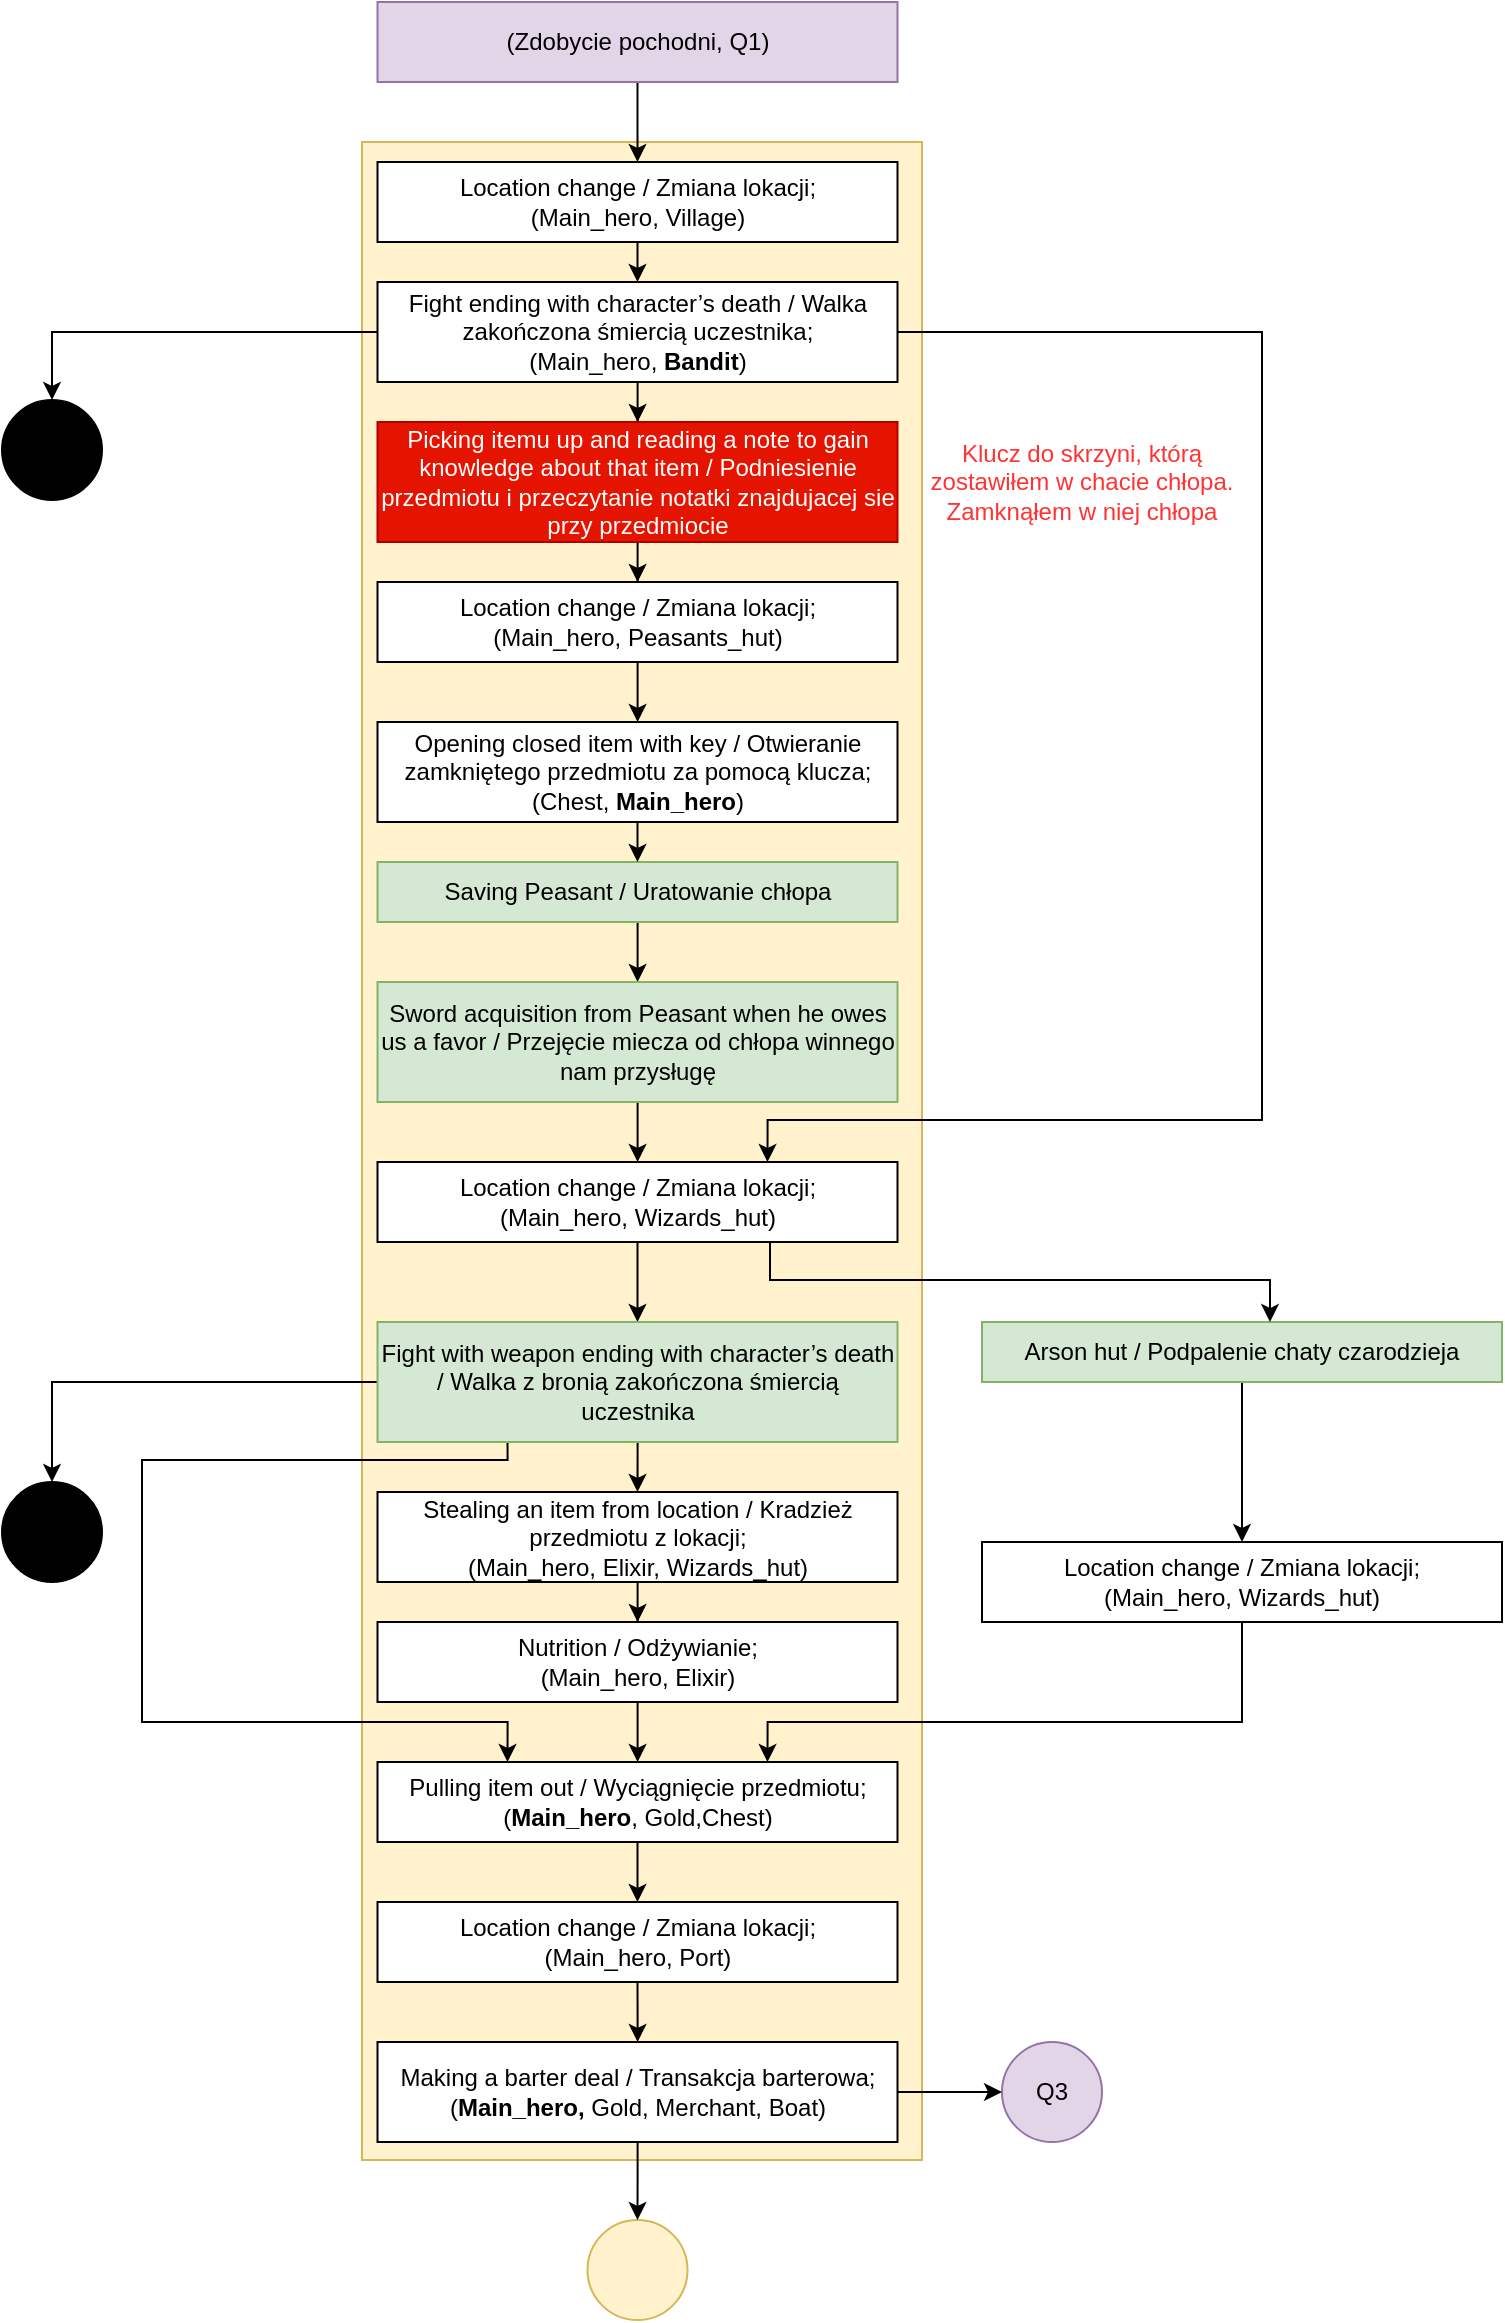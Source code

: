 <mxfile version="14.5.1" type="device"><diagram name="Strona-1" id="PNkyRw3HsYg8rFuvGoaS"><mxGraphModel dx="1086" dy="2095" grid="1" gridSize="10" guides="1" tooltips="1" connect="1" arrows="1" fold="1" page="1" pageScale="1" pageWidth="827" pageHeight="1169" math="0" shadow="0"><root><mxCell id="0"/><mxCell id="1" parent="0"/><mxCell id="kIgCW8GHjUs7GYbLNcyb-100" value="" style="rounded=0;whiteSpace=wrap;html=1;glass=0;strokeColor=#d6b656;fillColor=#fff2cc;" parent="1" vertex="1"><mxGeometry x="230" y="-1099" width="280" height="1009" as="geometry"/></mxCell><mxCell id="kIgCW8GHjUs7GYbLNcyb-101" style="edgeStyle=orthogonalEdgeStyle;rounded=0;orthogonalLoop=1;jettySize=auto;html=1;exitX=0.5;exitY=1;exitDx=0;exitDy=0;" parent="1" source="kIgCW8GHjUs7GYbLNcyb-102" target="kIgCW8GHjUs7GYbLNcyb-104" edge="1"><mxGeometry relative="1" as="geometry"/></mxCell><mxCell id="kIgCW8GHjUs7GYbLNcyb-102" value="(Zdobycie pochodni, Q1)" style="rounded=0;whiteSpace=wrap;html=1;fillColor=#e1d5e7;strokeColor=#9673a6;" parent="1" vertex="1"><mxGeometry x="237.75" y="-1169" width="260" height="40" as="geometry"/></mxCell><mxCell id="EHAijrpnLVNCPBSq5dfU-14" style="edgeStyle=orthogonalEdgeStyle;rounded=0;orthogonalLoop=1;jettySize=auto;html=1;exitX=0.5;exitY=1;exitDx=0;exitDy=0;entryX=0.5;entryY=0;entryDx=0;entryDy=0;" parent="1" source="kIgCW8GHjUs7GYbLNcyb-104" target="kIgCW8GHjUs7GYbLNcyb-110" edge="1"><mxGeometry relative="1" as="geometry"/></mxCell><mxCell id="kIgCW8GHjUs7GYbLNcyb-104" value="Location change / Zmiana lokacji;&lt;br&gt;(Main_hero, Village)&lt;br&gt;&lt;span id=&quot;docs-internal-guid-80d11d3c-7fff-467b-9088-28576675106a&quot;&gt;&lt;/span&gt;" style="rounded=0;whiteSpace=wrap;html=1;" parent="1" vertex="1"><mxGeometry x="237.75" y="-1089" width="260" height="40" as="geometry"/></mxCell><mxCell id="EHAijrpnLVNCPBSq5dfU-12" style="edgeStyle=orthogonalEdgeStyle;rounded=0;orthogonalLoop=1;jettySize=auto;html=1;entryX=0.5;entryY=0;entryDx=0;entryDy=0;" parent="1" source="kIgCW8GHjUs7GYbLNcyb-110" target="kIgCW8GHjUs7GYbLNcyb-111" edge="1"><mxGeometry relative="1" as="geometry"/></mxCell><mxCell id="cTQU_-x6_LIw6cRnJF_x-6" style="edgeStyle=orthogonalEdgeStyle;rounded=0;orthogonalLoop=1;jettySize=auto;html=1;exitX=1;exitY=0.5;exitDx=0;exitDy=0;entryX=0.75;entryY=0;entryDx=0;entryDy=0;" parent="1" source="kIgCW8GHjUs7GYbLNcyb-110" target="EHAijrpnLVNCPBSq5dfU-22" edge="1"><mxGeometry relative="1" as="geometry"><Array as="points"><mxPoint x="680" y="-1004"/><mxPoint x="680" y="-610"/><mxPoint x="433" y="-610"/></Array></mxGeometry></mxCell><mxCell id="WOGjP8CMHOOhMJbFm_ox-7" value="" style="edgeStyle=orthogonalEdgeStyle;rounded=0;orthogonalLoop=1;jettySize=auto;html=1;" parent="1" source="kIgCW8GHjUs7GYbLNcyb-110" target="WOGjP8CMHOOhMJbFm_ox-2" edge="1"><mxGeometry relative="1" as="geometry"/></mxCell><mxCell id="kIgCW8GHjUs7GYbLNcyb-110" value="Fight ending with character’s death / Walka zakończona śmiercią uczestnika;&lt;br&gt;(Main_hero,&amp;nbsp;&lt;b&gt;Bandit&lt;/b&gt;)" style="rounded=0;whiteSpace=wrap;html=1;" parent="1" vertex="1"><mxGeometry x="237.75" y="-1029" width="260" height="50" as="geometry"/></mxCell><mxCell id="kIgCW8GHjUs7GYbLNcyb-111" value="" style="ellipse;whiteSpace=wrap;html=1;aspect=fixed;strokeColor=#000000;fillColor=#000000;" parent="1" vertex="1"><mxGeometry x="50" y="-970" width="50" height="50" as="geometry"/></mxCell><mxCell id="cTQU_-x6_LIw6cRnJF_x-22" style="edgeStyle=orthogonalEdgeStyle;rounded=0;orthogonalLoop=1;jettySize=auto;html=1;entryX=0.5;entryY=0;entryDx=0;entryDy=0;" parent="1" source="kIgCW8GHjUs7GYbLNcyb-129" target="L5PG7OvRFiPluf1WwEwi-1" edge="1"><mxGeometry relative="1" as="geometry"><Array as="points"><mxPoint x="670" y="-409"/><mxPoint x="670" y="-409"/></Array></mxGeometry></mxCell><mxCell id="kIgCW8GHjUs7GYbLNcyb-129" value="Arson hut / Podpalenie chaty czarodzieja" style="rounded=0;whiteSpace=wrap;html=1;strokeColor=#82b366;fillColor=#d5e8d4;" parent="1" vertex="1"><mxGeometry x="540" y="-509" width="260" height="30" as="geometry"/></mxCell><mxCell id="cTQU_-x6_LIw6cRnJF_x-17" value="" style="edgeStyle=orthogonalEdgeStyle;rounded=0;orthogonalLoop=1;jettySize=auto;html=1;" parent="1" source="kIgCW8GHjUs7GYbLNcyb-136" target="EHAijrpnLVNCPBSq5dfU-62" edge="1"><mxGeometry relative="1" as="geometry"/></mxCell><mxCell id="kIgCW8GHjUs7GYbLNcyb-136" value="Stealing an item from location / Kradzież przedmiotu z lokacji;&lt;br&gt;(Main_hero, Elixir, Wizards_hut)" style="rounded=0;whiteSpace=wrap;html=1;" parent="1" vertex="1"><mxGeometry x="237.75" y="-424" width="260" height="45" as="geometry"/></mxCell><mxCell id="WOGjP8CMHOOhMJbFm_ox-5" style="edgeStyle=orthogonalEdgeStyle;rounded=0;orthogonalLoop=1;jettySize=auto;html=1;" parent="1" source="EHAijrpnLVNCPBSq5dfU-9" target="WOGjP8CMHOOhMJbFm_ox-4" edge="1"><mxGeometry relative="1" as="geometry"/></mxCell><mxCell id="EHAijrpnLVNCPBSq5dfU-9" value="Saving Peasant / Uratowanie chłopa" style="rounded=0;whiteSpace=wrap;html=1;fillColor=#d5e8d4;strokeColor=#82b366;" parent="1" vertex="1"><mxGeometry x="237.75" y="-739" width="260" height="30" as="geometry"/></mxCell><mxCell id="cTQU_-x6_LIw6cRnJF_x-12" value="" style="edgeStyle=orthogonalEdgeStyle;rounded=0;orthogonalLoop=1;jettySize=auto;html=1;" parent="1" source="EHAijrpnLVNCPBSq5dfU-22" target="EHAijrpnLVNCPBSq5dfU-40" edge="1"><mxGeometry relative="1" as="geometry"/></mxCell><mxCell id="cTQU_-x6_LIw6cRnJF_x-21" style="edgeStyle=orthogonalEdgeStyle;rounded=0;orthogonalLoop=1;jettySize=auto;html=1;exitX=0.75;exitY=1;exitDx=0;exitDy=0;" parent="1" source="EHAijrpnLVNCPBSq5dfU-22" target="kIgCW8GHjUs7GYbLNcyb-129" edge="1"><mxGeometry relative="1" as="geometry"><Array as="points"><mxPoint x="434" y="-530"/><mxPoint x="684" y="-530"/></Array></mxGeometry></mxCell><mxCell id="EHAijrpnLVNCPBSq5dfU-22" value="Location change / Zmiana lokacji;&lt;br&gt;(Main_hero, Wizards_hut)&lt;br&gt;&lt;span id=&quot;docs-internal-guid-80d11d3c-7fff-467b-9088-28576675106a&quot;&gt;&lt;/span&gt;" style="rounded=0;whiteSpace=wrap;html=1;" parent="1" vertex="1"><mxGeometry x="237.75" y="-589" width="260" height="40" as="geometry"/></mxCell><mxCell id="cTQU_-x6_LIw6cRnJF_x-14" style="edgeStyle=orthogonalEdgeStyle;rounded=0;orthogonalLoop=1;jettySize=auto;html=1;entryX=0.5;entryY=0;entryDx=0;entryDy=0;" parent="1" source="EHAijrpnLVNCPBSq5dfU-40" target="kIgCW8GHjUs7GYbLNcyb-136" edge="1"><mxGeometry relative="1" as="geometry"/></mxCell><mxCell id="M61Px4nuW8ES9vwXxcMO-6" style="edgeStyle=orthogonalEdgeStyle;rounded=0;orthogonalLoop=1;jettySize=auto;html=1;" parent="1" source="EHAijrpnLVNCPBSq5dfU-40" target="M61Px4nuW8ES9vwXxcMO-2" edge="1"><mxGeometry relative="1" as="geometry"/></mxCell><mxCell id="8KdG2uWQGngqeLWQRaMw-6" style="edgeStyle=orthogonalEdgeStyle;rounded=0;orthogonalLoop=1;jettySize=auto;html=1;entryX=0.25;entryY=0;entryDx=0;entryDy=0;exitX=0.25;exitY=1;exitDx=0;exitDy=0;" parent="1" source="EHAijrpnLVNCPBSq5dfU-40" target="EHAijrpnLVNCPBSq5dfU-52" edge="1"><mxGeometry relative="1" as="geometry"><mxPoint x="154" y="-279" as="targetPoint"/><Array as="points"><mxPoint x="303" y="-440"/><mxPoint x="120" y="-440"/><mxPoint x="120" y="-309"/><mxPoint x="303" y="-309"/></Array></mxGeometry></mxCell><mxCell id="EHAijrpnLVNCPBSq5dfU-40" value="Fight with weapon ending with character’s death / Walka z bronią zakończona śmiercią uczestnika" style="rounded=0;whiteSpace=wrap;html=1;fillColor=#d5e8d4;strokeColor=#82b366;" parent="1" vertex="1"><mxGeometry x="237.75" y="-509" width="260" height="60" as="geometry"/></mxCell><mxCell id="EHAijrpnLVNCPBSq5dfU-54" style="edgeStyle=orthogonalEdgeStyle;rounded=0;orthogonalLoop=1;jettySize=auto;html=1;exitX=0.5;exitY=1;exitDx=0;exitDy=0;" parent="1" source="EHAijrpnLVNCPBSq5dfU-43" target="8KdG2uWQGngqeLWQRaMw-1" edge="1"><mxGeometry relative="1" as="geometry"><mxPoint x="369" y="-149" as="targetPoint"/></mxGeometry></mxCell><mxCell id="EHAijrpnLVNCPBSq5dfU-43" value="Location change / Zmiana lokacji;&lt;br&gt;(Main_hero, Port)&lt;br&gt;&lt;span id=&quot;docs-internal-guid-80d11d3c-7fff-467b-9088-28576675106a&quot;&gt;&lt;/span&gt;" style="rounded=0;whiteSpace=wrap;html=1;" parent="1" vertex="1"><mxGeometry x="237.75" y="-219" width="260" height="40" as="geometry"/></mxCell><mxCell id="EHAijrpnLVNCPBSq5dfU-57" style="edgeStyle=orthogonalEdgeStyle;rounded=0;orthogonalLoop=1;jettySize=auto;html=1;exitX=0.5;exitY=1;exitDx=0;exitDy=0;entryX=0.5;entryY=0;entryDx=0;entryDy=0;" parent="1" source="EHAijrpnLVNCPBSq5dfU-52" target="EHAijrpnLVNCPBSq5dfU-43" edge="1"><mxGeometry relative="1" as="geometry"/></mxCell><mxCell id="EHAijrpnLVNCPBSq5dfU-52" value="Pulling item out / Wyciągnięcie przedmiotu;&lt;br&gt;(&lt;b&gt;Main_hero&lt;/b&gt;, Gold,Chest)" style="rounded=0;whiteSpace=wrap;html=1;" parent="1" vertex="1"><mxGeometry x="237.75" y="-289" width="260" height="40" as="geometry"/></mxCell><mxCell id="cTQU_-x6_LIw6cRnJF_x-16" value="" style="edgeStyle=orthogonalEdgeStyle;rounded=0;orthogonalLoop=1;jettySize=auto;html=1;" parent="1" source="EHAijrpnLVNCPBSq5dfU-62" target="EHAijrpnLVNCPBSq5dfU-52" edge="1"><mxGeometry relative="1" as="geometry"/></mxCell><mxCell id="EHAijrpnLVNCPBSq5dfU-62" value="Nutrition / Odżywianie;&lt;br&gt;(Main_hero, Elixir)" style="rounded=0;whiteSpace=wrap;html=1;" parent="1" vertex="1"><mxGeometry x="237.75" y="-359" width="260" height="40" as="geometry"/></mxCell><mxCell id="cTQU_-x6_LIw6cRnJF_x-4" style="edgeStyle=orthogonalEdgeStyle;rounded=0;orthogonalLoop=1;jettySize=auto;html=1;exitX=0.5;exitY=1;exitDx=0;exitDy=0;entryX=0.5;entryY=0;entryDx=0;entryDy=0;" parent="1" source="cTQU_-x6_LIw6cRnJF_x-1" target="EHAijrpnLVNCPBSq5dfU-9" edge="1"><mxGeometry relative="1" as="geometry"/></mxCell><mxCell id="cTQU_-x6_LIw6cRnJF_x-1" value="Opening closed item with key / Otwieranie zamkniętego przedmiotu za pomocą klucza;&lt;br&gt;(Chest,&amp;nbsp;&lt;b&gt;Main_hero&lt;/b&gt;)" style="rounded=0;whiteSpace=wrap;html=1;" parent="1" vertex="1"><mxGeometry x="237.75" y="-809" width="260" height="50" as="geometry"/></mxCell><mxCell id="M61Px4nuW8ES9vwXxcMO-1" value="" style="ellipse;whiteSpace=wrap;html=1;aspect=fixed;strokeColor=#d6b656;fillColor=#fff2cc;" parent="1" vertex="1"><mxGeometry x="342.75" y="-60" width="50" height="50" as="geometry"/></mxCell><mxCell id="M61Px4nuW8ES9vwXxcMO-2" value="" style="ellipse;whiteSpace=wrap;html=1;aspect=fixed;strokeColor=#000000;fillColor=#000000;" parent="1" vertex="1"><mxGeometry x="50" y="-429" width="50" height="50" as="geometry"/></mxCell><mxCell id="M61Px4nuW8ES9vwXxcMO-3" value="Q3" style="ellipse;whiteSpace=wrap;html=1;aspect=fixed;strokeColor=#9673a6;fillColor=#e1d5e7;" parent="1" vertex="1"><mxGeometry x="550" y="-149" width="50" height="50" as="geometry"/></mxCell><mxCell id="8KdG2uWQGngqeLWQRaMw-2" style="edgeStyle=orthogonalEdgeStyle;rounded=0;orthogonalLoop=1;jettySize=auto;html=1;entryX=0;entryY=0.5;entryDx=0;entryDy=0;" parent="1" source="8KdG2uWQGngqeLWQRaMw-1" target="M61Px4nuW8ES9vwXxcMO-3" edge="1"><mxGeometry relative="1" as="geometry"/></mxCell><mxCell id="8KdG2uWQGngqeLWQRaMw-3" style="edgeStyle=orthogonalEdgeStyle;rounded=0;orthogonalLoop=1;jettySize=auto;html=1;entryX=0.5;entryY=0;entryDx=0;entryDy=0;" parent="1" source="8KdG2uWQGngqeLWQRaMw-1" target="M61Px4nuW8ES9vwXxcMO-1" edge="1"><mxGeometry relative="1" as="geometry"/></mxCell><mxCell id="8KdG2uWQGngqeLWQRaMw-1" value="Making a barter deal / Transakcja barterowa;&lt;br&gt;(&lt;b&gt;Main_hero,&amp;nbsp;&lt;/b&gt;Gold, Merchant, Boat)" style="rounded=0;whiteSpace=wrap;html=1;" parent="1" vertex="1"><mxGeometry x="237.75" y="-149" width="260" height="50" as="geometry"/></mxCell><mxCell id="WOGjP8CMHOOhMJbFm_ox-9" style="edgeStyle=orthogonalEdgeStyle;rounded=0;orthogonalLoop=1;jettySize=auto;html=1;" parent="1" source="WOGjP8CMHOOhMJbFm_ox-1" target="cTQU_-x6_LIw6cRnJF_x-1" edge="1"><mxGeometry relative="1" as="geometry"/></mxCell><mxCell id="WOGjP8CMHOOhMJbFm_ox-1" value="Location change / Zmiana lokacji;&lt;br&gt;(Main_hero, Peasants_hut)&lt;br&gt;&lt;span id=&quot;docs-internal-guid-80d11d3c-7fff-467b-9088-28576675106a&quot;&gt;&lt;/span&gt;" style="rounded=0;whiteSpace=wrap;html=1;" parent="1" vertex="1"><mxGeometry x="237.75" y="-879" width="260" height="40" as="geometry"/></mxCell><mxCell id="WOGjP8CMHOOhMJbFm_ox-8" style="edgeStyle=orthogonalEdgeStyle;rounded=0;orthogonalLoop=1;jettySize=auto;html=1;" parent="1" source="WOGjP8CMHOOhMJbFm_ox-2" target="WOGjP8CMHOOhMJbFm_ox-1" edge="1"><mxGeometry relative="1" as="geometry"/></mxCell><mxCell id="WOGjP8CMHOOhMJbFm_ox-2" value="Picking itemu up and reading a note to gain knowledge about that item / Podniesienie przedmiotu i przeczytanie notatki znajdujacej sie przy przedmiocie" style="rounded=0;whiteSpace=wrap;html=1;fillColor=#e51400;strokeColor=#B20000;fontColor=#ffffff;" parent="1" vertex="1"><mxGeometry x="237.75" y="-959" width="260" height="60" as="geometry"/></mxCell><mxCell id="WOGjP8CMHOOhMJbFm_ox-6" style="edgeStyle=orthogonalEdgeStyle;rounded=0;orthogonalLoop=1;jettySize=auto;html=1;" parent="1" source="WOGjP8CMHOOhMJbFm_ox-4" target="EHAijrpnLVNCPBSq5dfU-22" edge="1"><mxGeometry relative="1" as="geometry"/></mxCell><mxCell id="WOGjP8CMHOOhMJbFm_ox-4" value="Sword acquisition from Peasant when he owes us a favor / Przejęcie miecza od chłopa winnego nam przysługę" style="rounded=0;whiteSpace=wrap;html=1;fillColor=#d5e8d4;strokeColor=#82b366;" parent="1" vertex="1"><mxGeometry x="237.75" y="-679" width="260" height="60" as="geometry"/></mxCell><mxCell id="tsdkRc7_EYkFQD1YQ5OY-1" value="Klucz do skrzyni, którą zostawiłem w chacie chłopa. Zamknąłem w niej chłopa" style="text;html=1;strokeColor=none;fillColor=none;align=center;verticalAlign=middle;whiteSpace=wrap;rounded=0;fontColor=#FF3333;" parent="1" vertex="1"><mxGeometry x="510" y="-953.5" width="160" height="49" as="geometry"/></mxCell><mxCell id="L5PG7OvRFiPluf1WwEwi-2" style="edgeStyle=orthogonalEdgeStyle;rounded=0;orthogonalLoop=1;jettySize=auto;html=1;exitX=0.5;exitY=1;exitDx=0;exitDy=0;entryX=0.75;entryY=0;entryDx=0;entryDy=0;" edge="1" parent="1" source="L5PG7OvRFiPluf1WwEwi-1" target="EHAijrpnLVNCPBSq5dfU-52"><mxGeometry relative="1" as="geometry"><Array as="points"><mxPoint x="670" y="-309"/><mxPoint x="433" y="-309"/></Array></mxGeometry></mxCell><mxCell id="L5PG7OvRFiPluf1WwEwi-1" value="Location change / Zmiana lokacji;&lt;br&gt;(Main_hero, Wizards_hut)&lt;br&gt;&lt;span id=&quot;docs-internal-guid-80d11d3c-7fff-467b-9088-28576675106a&quot;&gt;&lt;/span&gt;" style="rounded=0;whiteSpace=wrap;html=1;" vertex="1" parent="1"><mxGeometry x="540" y="-399" width="260" height="40" as="geometry"/></mxCell></root></mxGraphModel></diagram></mxfile>